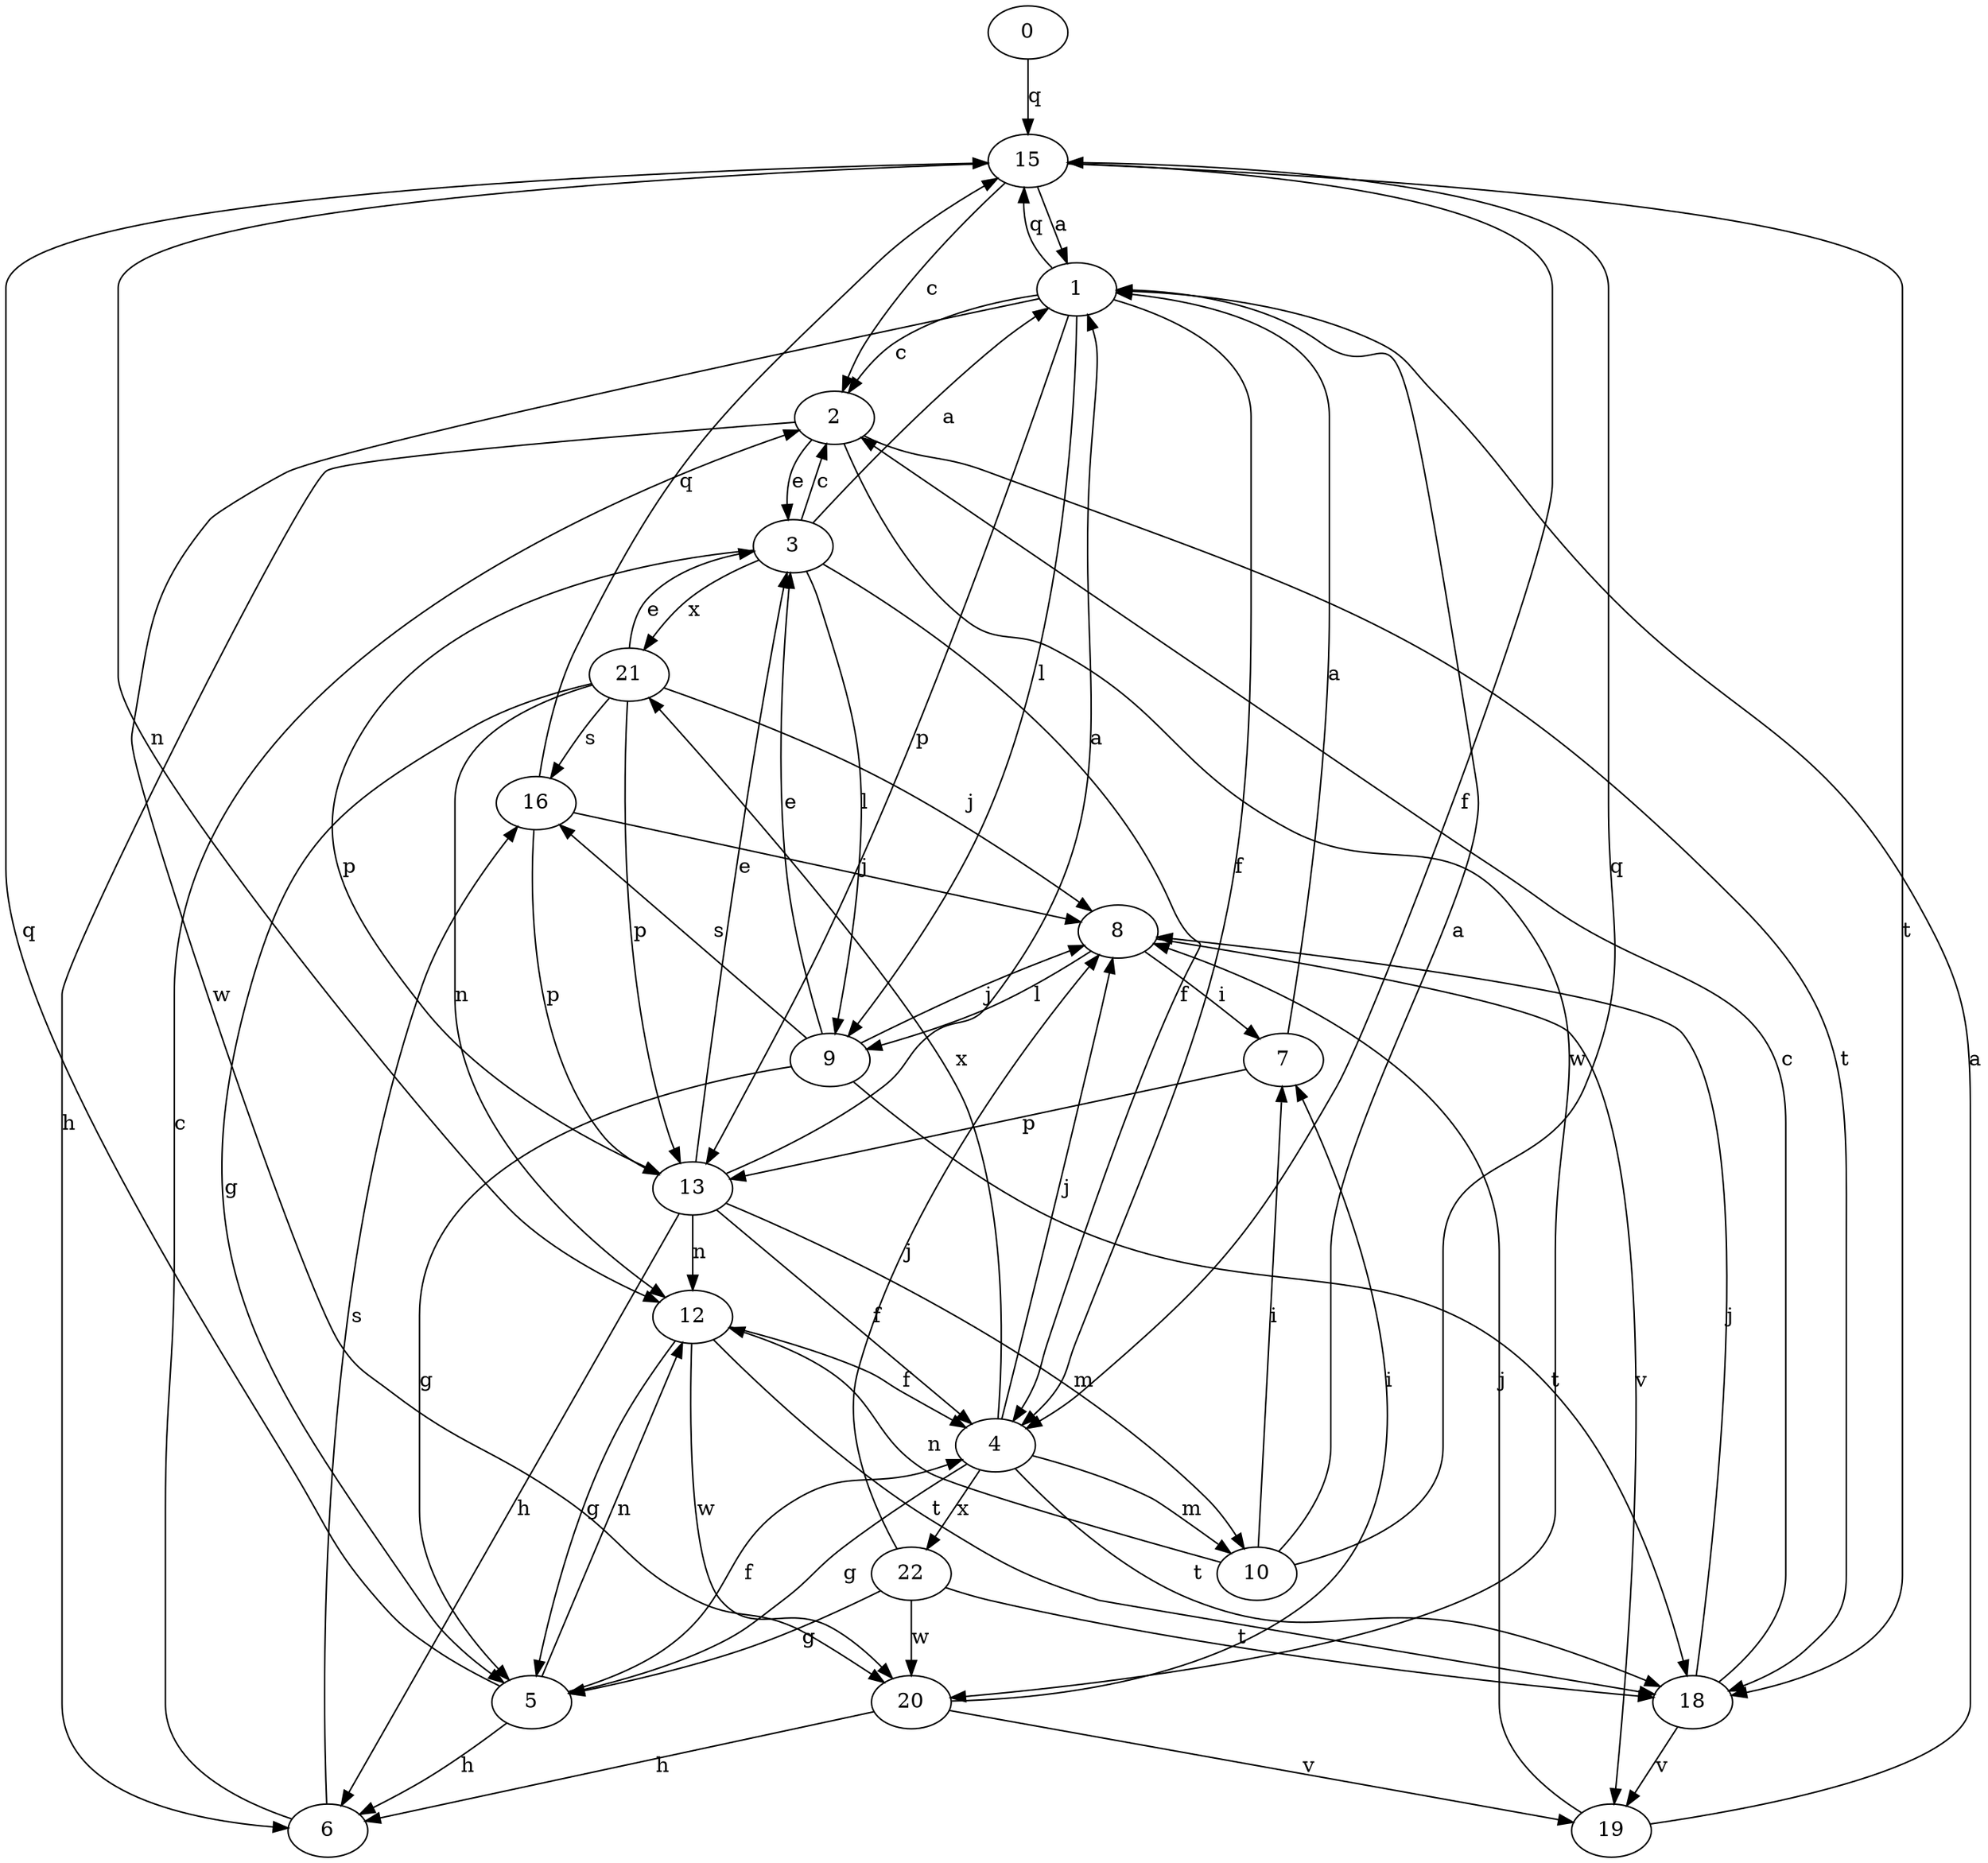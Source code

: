 strict digraph  {
0;
1;
2;
3;
4;
5;
6;
7;
8;
9;
10;
12;
13;
15;
16;
18;
19;
20;
21;
22;
0 -> 15  [label=q];
1 -> 2  [label=c];
1 -> 4  [label=f];
1 -> 9  [label=l];
1 -> 13  [label=p];
1 -> 15  [label=q];
1 -> 20  [label=w];
2 -> 3  [label=e];
2 -> 6  [label=h];
2 -> 18  [label=t];
2 -> 20  [label=w];
3 -> 1  [label=a];
3 -> 2  [label=c];
3 -> 4  [label=f];
3 -> 9  [label=l];
3 -> 13  [label=p];
3 -> 21  [label=x];
4 -> 5  [label=g];
4 -> 8  [label=j];
4 -> 10  [label=m];
4 -> 18  [label=t];
4 -> 21  [label=x];
4 -> 22  [label=x];
5 -> 4  [label=f];
5 -> 6  [label=h];
5 -> 12  [label=n];
5 -> 15  [label=q];
6 -> 2  [label=c];
6 -> 16  [label=s];
7 -> 1  [label=a];
7 -> 13  [label=p];
8 -> 7  [label=i];
8 -> 9  [label=l];
8 -> 19  [label=v];
9 -> 3  [label=e];
9 -> 5  [label=g];
9 -> 8  [label=j];
9 -> 16  [label=s];
9 -> 18  [label=t];
10 -> 1  [label=a];
10 -> 7  [label=i];
10 -> 12  [label=n];
10 -> 15  [label=q];
12 -> 4  [label=f];
12 -> 5  [label=g];
12 -> 18  [label=t];
12 -> 20  [label=w];
13 -> 1  [label=a];
13 -> 3  [label=e];
13 -> 4  [label=f];
13 -> 6  [label=h];
13 -> 10  [label=m];
13 -> 12  [label=n];
15 -> 1  [label=a];
15 -> 2  [label=c];
15 -> 4  [label=f];
15 -> 12  [label=n];
15 -> 18  [label=t];
16 -> 8  [label=j];
16 -> 13  [label=p];
16 -> 15  [label=q];
18 -> 2  [label=c];
18 -> 8  [label=j];
18 -> 19  [label=v];
19 -> 1  [label=a];
19 -> 8  [label=j];
20 -> 6  [label=h];
20 -> 7  [label=i];
20 -> 19  [label=v];
21 -> 3  [label=e];
21 -> 5  [label=g];
21 -> 8  [label=j];
21 -> 12  [label=n];
21 -> 13  [label=p];
21 -> 16  [label=s];
22 -> 5  [label=g];
22 -> 8  [label=j];
22 -> 18  [label=t];
22 -> 20  [label=w];
}
